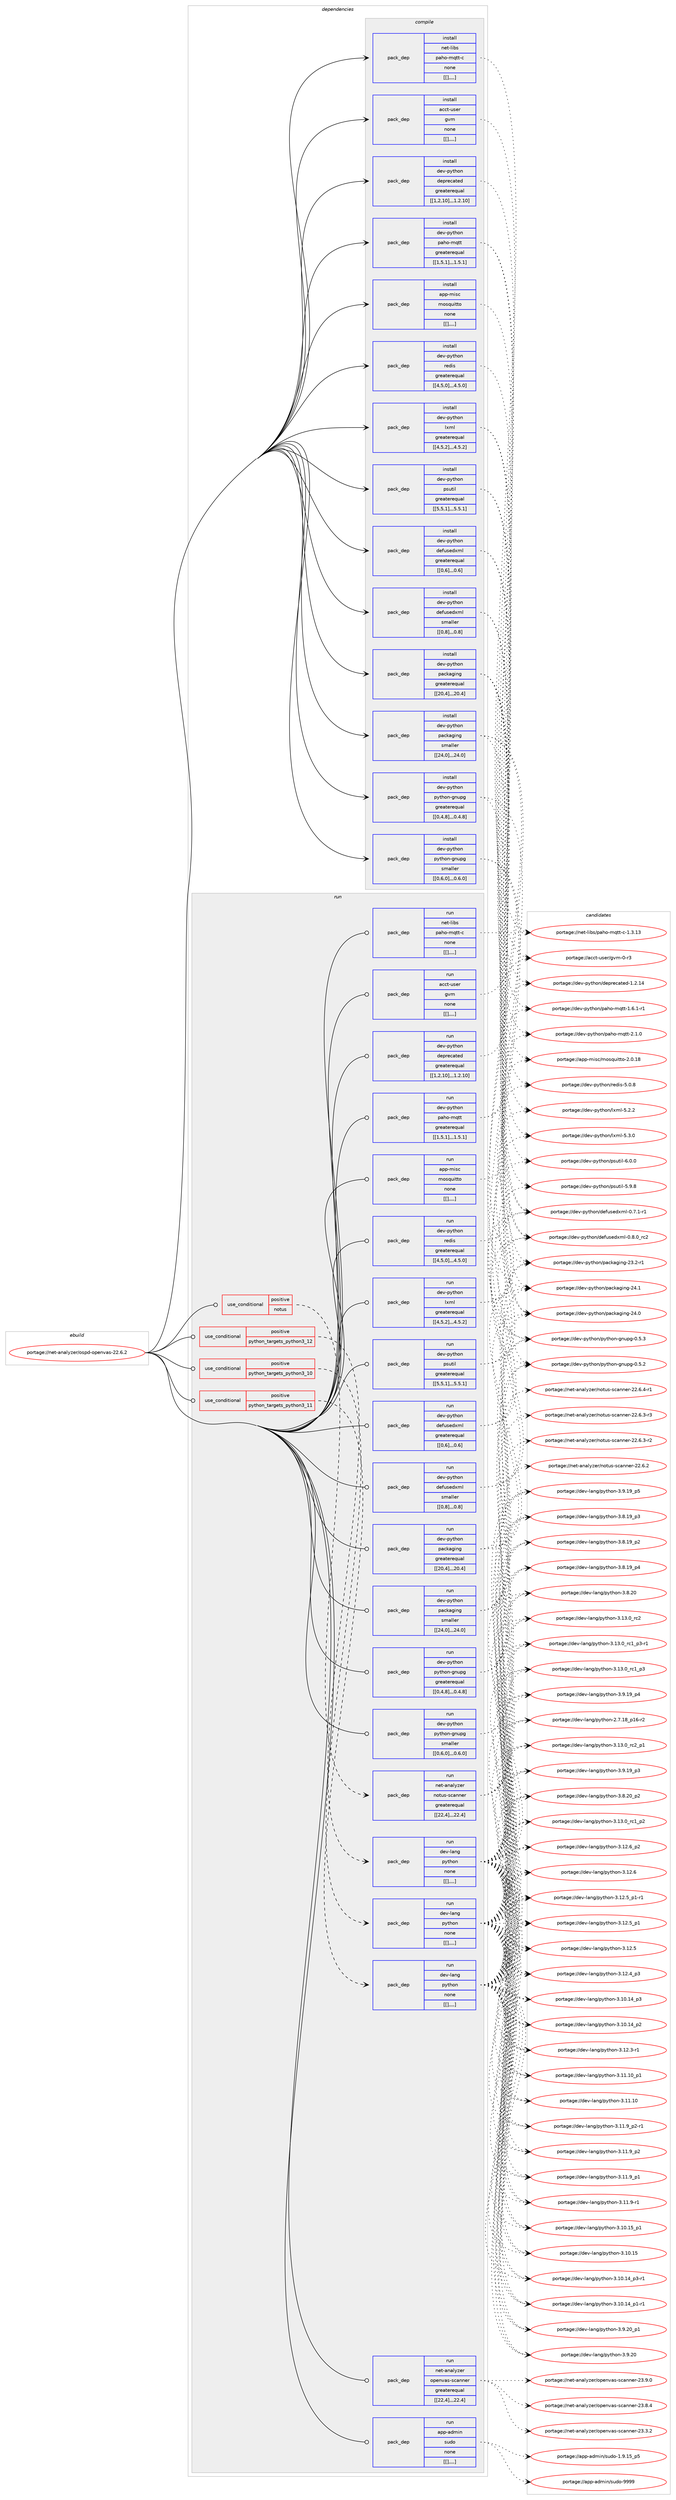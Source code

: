 digraph prolog {

# *************
# Graph options
# *************

newrank=true;
concentrate=true;
compound=true;
graph [rankdir=LR,fontname=Helvetica,fontsize=10,ranksep=1.5];#, ranksep=2.5, nodesep=0.2];
edge  [arrowhead=vee];
node  [fontname=Helvetica,fontsize=10];

# **********
# The ebuild
# **********

subgraph cluster_leftcol {
color=gray;
label=<<i>ebuild</i>>;
id [label="portage://net-analyzer/ospd-openvas-22.6.2", color=red, width=4, href="../net-analyzer/ospd-openvas-22.6.2.svg"];
}

# ****************
# The dependencies
# ****************

subgraph cluster_midcol {
color=gray;
label=<<i>dependencies</i>>;
subgraph cluster_compile {
fillcolor="#eeeeee";
style=filled;
label=<<i>compile</i>>;
subgraph pack257982 {
dependency352851 [label=<<TABLE BORDER="0" CELLBORDER="1" CELLSPACING="0" CELLPADDING="4" WIDTH="220"><TR><TD ROWSPAN="6" CELLPADDING="30">pack_dep</TD></TR><TR><TD WIDTH="110">install</TD></TR><TR><TD>acct-user</TD></TR><TR><TD>gvm</TD></TR><TR><TD>none</TD></TR><TR><TD>[[],,,,]</TD></TR></TABLE>>, shape=none, color=blue];
}
id:e -> dependency352851:w [weight=20,style="solid",arrowhead="vee"];
subgraph pack257983 {
dependency352852 [label=<<TABLE BORDER="0" CELLBORDER="1" CELLSPACING="0" CELLPADDING="4" WIDTH="220"><TR><TD ROWSPAN="6" CELLPADDING="30">pack_dep</TD></TR><TR><TD WIDTH="110">install</TD></TR><TR><TD>app-misc</TD></TR><TR><TD>mosquitto</TD></TR><TR><TD>none</TD></TR><TR><TD>[[],,,,]</TD></TR></TABLE>>, shape=none, color=blue];
}
id:e -> dependency352852:w [weight=20,style="solid",arrowhead="vee"];
subgraph pack257984 {
dependency352853 [label=<<TABLE BORDER="0" CELLBORDER="1" CELLSPACING="0" CELLPADDING="4" WIDTH="220"><TR><TD ROWSPAN="6" CELLPADDING="30">pack_dep</TD></TR><TR><TD WIDTH="110">install</TD></TR><TR><TD>dev-python</TD></TR><TR><TD>defusedxml</TD></TR><TR><TD>greaterequal</TD></TR><TR><TD>[[0,6],,,0.6]</TD></TR></TABLE>>, shape=none, color=blue];
}
id:e -> dependency352853:w [weight=20,style="solid",arrowhead="vee"];
subgraph pack257985 {
dependency352854 [label=<<TABLE BORDER="0" CELLBORDER="1" CELLSPACING="0" CELLPADDING="4" WIDTH="220"><TR><TD ROWSPAN="6" CELLPADDING="30">pack_dep</TD></TR><TR><TD WIDTH="110">install</TD></TR><TR><TD>dev-python</TD></TR><TR><TD>defusedxml</TD></TR><TR><TD>smaller</TD></TR><TR><TD>[[0,8],,,0.8]</TD></TR></TABLE>>, shape=none, color=blue];
}
id:e -> dependency352854:w [weight=20,style="solid",arrowhead="vee"];
subgraph pack257986 {
dependency352855 [label=<<TABLE BORDER="0" CELLBORDER="1" CELLSPACING="0" CELLPADDING="4" WIDTH="220"><TR><TD ROWSPAN="6" CELLPADDING="30">pack_dep</TD></TR><TR><TD WIDTH="110">install</TD></TR><TR><TD>dev-python</TD></TR><TR><TD>deprecated</TD></TR><TR><TD>greaterequal</TD></TR><TR><TD>[[1,2,10],,,1.2.10]</TD></TR></TABLE>>, shape=none, color=blue];
}
id:e -> dependency352855:w [weight=20,style="solid",arrowhead="vee"];
subgraph pack257987 {
dependency352856 [label=<<TABLE BORDER="0" CELLBORDER="1" CELLSPACING="0" CELLPADDING="4" WIDTH="220"><TR><TD ROWSPAN="6" CELLPADDING="30">pack_dep</TD></TR><TR><TD WIDTH="110">install</TD></TR><TR><TD>dev-python</TD></TR><TR><TD>lxml</TD></TR><TR><TD>greaterequal</TD></TR><TR><TD>[[4,5,2],,,4.5.2]</TD></TR></TABLE>>, shape=none, color=blue];
}
id:e -> dependency352856:w [weight=20,style="solid",arrowhead="vee"];
subgraph pack257988 {
dependency352857 [label=<<TABLE BORDER="0" CELLBORDER="1" CELLSPACING="0" CELLPADDING="4" WIDTH="220"><TR><TD ROWSPAN="6" CELLPADDING="30">pack_dep</TD></TR><TR><TD WIDTH="110">install</TD></TR><TR><TD>dev-python</TD></TR><TR><TD>packaging</TD></TR><TR><TD>greaterequal</TD></TR><TR><TD>[[20,4],,,20.4]</TD></TR></TABLE>>, shape=none, color=blue];
}
id:e -> dependency352857:w [weight=20,style="solid",arrowhead="vee"];
subgraph pack257989 {
dependency352858 [label=<<TABLE BORDER="0" CELLBORDER="1" CELLSPACING="0" CELLPADDING="4" WIDTH="220"><TR><TD ROWSPAN="6" CELLPADDING="30">pack_dep</TD></TR><TR><TD WIDTH="110">install</TD></TR><TR><TD>dev-python</TD></TR><TR><TD>packaging</TD></TR><TR><TD>smaller</TD></TR><TR><TD>[[24,0],,,24.0]</TD></TR></TABLE>>, shape=none, color=blue];
}
id:e -> dependency352858:w [weight=20,style="solid",arrowhead="vee"];
subgraph pack257990 {
dependency352859 [label=<<TABLE BORDER="0" CELLBORDER="1" CELLSPACING="0" CELLPADDING="4" WIDTH="220"><TR><TD ROWSPAN="6" CELLPADDING="30">pack_dep</TD></TR><TR><TD WIDTH="110">install</TD></TR><TR><TD>dev-python</TD></TR><TR><TD>paho-mqtt</TD></TR><TR><TD>greaterequal</TD></TR><TR><TD>[[1,5,1],,,1.5.1]</TD></TR></TABLE>>, shape=none, color=blue];
}
id:e -> dependency352859:w [weight=20,style="solid",arrowhead="vee"];
subgraph pack257991 {
dependency352860 [label=<<TABLE BORDER="0" CELLBORDER="1" CELLSPACING="0" CELLPADDING="4" WIDTH="220"><TR><TD ROWSPAN="6" CELLPADDING="30">pack_dep</TD></TR><TR><TD WIDTH="110">install</TD></TR><TR><TD>dev-python</TD></TR><TR><TD>psutil</TD></TR><TR><TD>greaterequal</TD></TR><TR><TD>[[5,5,1],,,5.5.1]</TD></TR></TABLE>>, shape=none, color=blue];
}
id:e -> dependency352860:w [weight=20,style="solid",arrowhead="vee"];
subgraph pack257992 {
dependency352861 [label=<<TABLE BORDER="0" CELLBORDER="1" CELLSPACING="0" CELLPADDING="4" WIDTH="220"><TR><TD ROWSPAN="6" CELLPADDING="30">pack_dep</TD></TR><TR><TD WIDTH="110">install</TD></TR><TR><TD>dev-python</TD></TR><TR><TD>python-gnupg</TD></TR><TR><TD>greaterequal</TD></TR><TR><TD>[[0,4,8],,,0.4.8]</TD></TR></TABLE>>, shape=none, color=blue];
}
id:e -> dependency352861:w [weight=20,style="solid",arrowhead="vee"];
subgraph pack257993 {
dependency352862 [label=<<TABLE BORDER="0" CELLBORDER="1" CELLSPACING="0" CELLPADDING="4" WIDTH="220"><TR><TD ROWSPAN="6" CELLPADDING="30">pack_dep</TD></TR><TR><TD WIDTH="110">install</TD></TR><TR><TD>dev-python</TD></TR><TR><TD>python-gnupg</TD></TR><TR><TD>smaller</TD></TR><TR><TD>[[0,6,0],,,0.6.0]</TD></TR></TABLE>>, shape=none, color=blue];
}
id:e -> dependency352862:w [weight=20,style="solid",arrowhead="vee"];
subgraph pack257994 {
dependency352863 [label=<<TABLE BORDER="0" CELLBORDER="1" CELLSPACING="0" CELLPADDING="4" WIDTH="220"><TR><TD ROWSPAN="6" CELLPADDING="30">pack_dep</TD></TR><TR><TD WIDTH="110">install</TD></TR><TR><TD>dev-python</TD></TR><TR><TD>redis</TD></TR><TR><TD>greaterequal</TD></TR><TR><TD>[[4,5,0],,,4.5.0]</TD></TR></TABLE>>, shape=none, color=blue];
}
id:e -> dependency352863:w [weight=20,style="solid",arrowhead="vee"];
subgraph pack257995 {
dependency352864 [label=<<TABLE BORDER="0" CELLBORDER="1" CELLSPACING="0" CELLPADDING="4" WIDTH="220"><TR><TD ROWSPAN="6" CELLPADDING="30">pack_dep</TD></TR><TR><TD WIDTH="110">install</TD></TR><TR><TD>net-libs</TD></TR><TR><TD>paho-mqtt-c</TD></TR><TR><TD>none</TD></TR><TR><TD>[[],,,,]</TD></TR></TABLE>>, shape=none, color=blue];
}
id:e -> dependency352864:w [weight=20,style="solid",arrowhead="vee"];
}
subgraph cluster_compileandrun {
fillcolor="#eeeeee";
style=filled;
label=<<i>compile and run</i>>;
}
subgraph cluster_run {
fillcolor="#eeeeee";
style=filled;
label=<<i>run</i>>;
subgraph cond92242 {
dependency352865 [label=<<TABLE BORDER="0" CELLBORDER="1" CELLSPACING="0" CELLPADDING="4"><TR><TD ROWSPAN="3" CELLPADDING="10">use_conditional</TD></TR><TR><TD>positive</TD></TR><TR><TD>notus</TD></TR></TABLE>>, shape=none, color=red];
subgraph pack257996 {
dependency352866 [label=<<TABLE BORDER="0" CELLBORDER="1" CELLSPACING="0" CELLPADDING="4" WIDTH="220"><TR><TD ROWSPAN="6" CELLPADDING="30">pack_dep</TD></TR><TR><TD WIDTH="110">run</TD></TR><TR><TD>net-analyzer</TD></TR><TR><TD>notus-scanner</TD></TR><TR><TD>greaterequal</TD></TR><TR><TD>[[22,4],,,22.4]</TD></TR></TABLE>>, shape=none, color=blue];
}
dependency352865:e -> dependency352866:w [weight=20,style="dashed",arrowhead="vee"];
}
id:e -> dependency352865:w [weight=20,style="solid",arrowhead="odot"];
subgraph cond92243 {
dependency352867 [label=<<TABLE BORDER="0" CELLBORDER="1" CELLSPACING="0" CELLPADDING="4"><TR><TD ROWSPAN="3" CELLPADDING="10">use_conditional</TD></TR><TR><TD>positive</TD></TR><TR><TD>python_targets_python3_10</TD></TR></TABLE>>, shape=none, color=red];
subgraph pack257997 {
dependency352868 [label=<<TABLE BORDER="0" CELLBORDER="1" CELLSPACING="0" CELLPADDING="4" WIDTH="220"><TR><TD ROWSPAN="6" CELLPADDING="30">pack_dep</TD></TR><TR><TD WIDTH="110">run</TD></TR><TR><TD>dev-lang</TD></TR><TR><TD>python</TD></TR><TR><TD>none</TD></TR><TR><TD>[[],,,,]</TD></TR></TABLE>>, shape=none, color=blue];
}
dependency352867:e -> dependency352868:w [weight=20,style="dashed",arrowhead="vee"];
}
id:e -> dependency352867:w [weight=20,style="solid",arrowhead="odot"];
subgraph cond92244 {
dependency352869 [label=<<TABLE BORDER="0" CELLBORDER="1" CELLSPACING="0" CELLPADDING="4"><TR><TD ROWSPAN="3" CELLPADDING="10">use_conditional</TD></TR><TR><TD>positive</TD></TR><TR><TD>python_targets_python3_11</TD></TR></TABLE>>, shape=none, color=red];
subgraph pack257998 {
dependency352870 [label=<<TABLE BORDER="0" CELLBORDER="1" CELLSPACING="0" CELLPADDING="4" WIDTH="220"><TR><TD ROWSPAN="6" CELLPADDING="30">pack_dep</TD></TR><TR><TD WIDTH="110">run</TD></TR><TR><TD>dev-lang</TD></TR><TR><TD>python</TD></TR><TR><TD>none</TD></TR><TR><TD>[[],,,,]</TD></TR></TABLE>>, shape=none, color=blue];
}
dependency352869:e -> dependency352870:w [weight=20,style="dashed",arrowhead="vee"];
}
id:e -> dependency352869:w [weight=20,style="solid",arrowhead="odot"];
subgraph cond92245 {
dependency352871 [label=<<TABLE BORDER="0" CELLBORDER="1" CELLSPACING="0" CELLPADDING="4"><TR><TD ROWSPAN="3" CELLPADDING="10">use_conditional</TD></TR><TR><TD>positive</TD></TR><TR><TD>python_targets_python3_12</TD></TR></TABLE>>, shape=none, color=red];
subgraph pack257999 {
dependency352872 [label=<<TABLE BORDER="0" CELLBORDER="1" CELLSPACING="0" CELLPADDING="4" WIDTH="220"><TR><TD ROWSPAN="6" CELLPADDING="30">pack_dep</TD></TR><TR><TD WIDTH="110">run</TD></TR><TR><TD>dev-lang</TD></TR><TR><TD>python</TD></TR><TR><TD>none</TD></TR><TR><TD>[[],,,,]</TD></TR></TABLE>>, shape=none, color=blue];
}
dependency352871:e -> dependency352872:w [weight=20,style="dashed",arrowhead="vee"];
}
id:e -> dependency352871:w [weight=20,style="solid",arrowhead="odot"];
subgraph pack258000 {
dependency352873 [label=<<TABLE BORDER="0" CELLBORDER="1" CELLSPACING="0" CELLPADDING="4" WIDTH="220"><TR><TD ROWSPAN="6" CELLPADDING="30">pack_dep</TD></TR><TR><TD WIDTH="110">run</TD></TR><TR><TD>acct-user</TD></TR><TR><TD>gvm</TD></TR><TR><TD>none</TD></TR><TR><TD>[[],,,,]</TD></TR></TABLE>>, shape=none, color=blue];
}
id:e -> dependency352873:w [weight=20,style="solid",arrowhead="odot"];
subgraph pack258001 {
dependency352874 [label=<<TABLE BORDER="0" CELLBORDER="1" CELLSPACING="0" CELLPADDING="4" WIDTH="220"><TR><TD ROWSPAN="6" CELLPADDING="30">pack_dep</TD></TR><TR><TD WIDTH="110">run</TD></TR><TR><TD>app-admin</TD></TR><TR><TD>sudo</TD></TR><TR><TD>none</TD></TR><TR><TD>[[],,,,]</TD></TR></TABLE>>, shape=none, color=blue];
}
id:e -> dependency352874:w [weight=20,style="solid",arrowhead="odot"];
subgraph pack258002 {
dependency352875 [label=<<TABLE BORDER="0" CELLBORDER="1" CELLSPACING="0" CELLPADDING="4" WIDTH="220"><TR><TD ROWSPAN="6" CELLPADDING="30">pack_dep</TD></TR><TR><TD WIDTH="110">run</TD></TR><TR><TD>app-misc</TD></TR><TR><TD>mosquitto</TD></TR><TR><TD>none</TD></TR><TR><TD>[[],,,,]</TD></TR></TABLE>>, shape=none, color=blue];
}
id:e -> dependency352875:w [weight=20,style="solid",arrowhead="odot"];
subgraph pack258003 {
dependency352876 [label=<<TABLE BORDER="0" CELLBORDER="1" CELLSPACING="0" CELLPADDING="4" WIDTH="220"><TR><TD ROWSPAN="6" CELLPADDING="30">pack_dep</TD></TR><TR><TD WIDTH="110">run</TD></TR><TR><TD>dev-python</TD></TR><TR><TD>defusedxml</TD></TR><TR><TD>greaterequal</TD></TR><TR><TD>[[0,6],,,0.6]</TD></TR></TABLE>>, shape=none, color=blue];
}
id:e -> dependency352876:w [weight=20,style="solid",arrowhead="odot"];
subgraph pack258004 {
dependency352877 [label=<<TABLE BORDER="0" CELLBORDER="1" CELLSPACING="0" CELLPADDING="4" WIDTH="220"><TR><TD ROWSPAN="6" CELLPADDING="30">pack_dep</TD></TR><TR><TD WIDTH="110">run</TD></TR><TR><TD>dev-python</TD></TR><TR><TD>defusedxml</TD></TR><TR><TD>smaller</TD></TR><TR><TD>[[0,8],,,0.8]</TD></TR></TABLE>>, shape=none, color=blue];
}
id:e -> dependency352877:w [weight=20,style="solid",arrowhead="odot"];
subgraph pack258005 {
dependency352878 [label=<<TABLE BORDER="0" CELLBORDER="1" CELLSPACING="0" CELLPADDING="4" WIDTH="220"><TR><TD ROWSPAN="6" CELLPADDING="30">pack_dep</TD></TR><TR><TD WIDTH="110">run</TD></TR><TR><TD>dev-python</TD></TR><TR><TD>deprecated</TD></TR><TR><TD>greaterequal</TD></TR><TR><TD>[[1,2,10],,,1.2.10]</TD></TR></TABLE>>, shape=none, color=blue];
}
id:e -> dependency352878:w [weight=20,style="solid",arrowhead="odot"];
subgraph pack258006 {
dependency352879 [label=<<TABLE BORDER="0" CELLBORDER="1" CELLSPACING="0" CELLPADDING="4" WIDTH="220"><TR><TD ROWSPAN="6" CELLPADDING="30">pack_dep</TD></TR><TR><TD WIDTH="110">run</TD></TR><TR><TD>dev-python</TD></TR><TR><TD>lxml</TD></TR><TR><TD>greaterequal</TD></TR><TR><TD>[[4,5,2],,,4.5.2]</TD></TR></TABLE>>, shape=none, color=blue];
}
id:e -> dependency352879:w [weight=20,style="solid",arrowhead="odot"];
subgraph pack258007 {
dependency352880 [label=<<TABLE BORDER="0" CELLBORDER="1" CELLSPACING="0" CELLPADDING="4" WIDTH="220"><TR><TD ROWSPAN="6" CELLPADDING="30">pack_dep</TD></TR><TR><TD WIDTH="110">run</TD></TR><TR><TD>dev-python</TD></TR><TR><TD>packaging</TD></TR><TR><TD>greaterequal</TD></TR><TR><TD>[[20,4],,,20.4]</TD></TR></TABLE>>, shape=none, color=blue];
}
id:e -> dependency352880:w [weight=20,style="solid",arrowhead="odot"];
subgraph pack258008 {
dependency352881 [label=<<TABLE BORDER="0" CELLBORDER="1" CELLSPACING="0" CELLPADDING="4" WIDTH="220"><TR><TD ROWSPAN="6" CELLPADDING="30">pack_dep</TD></TR><TR><TD WIDTH="110">run</TD></TR><TR><TD>dev-python</TD></TR><TR><TD>packaging</TD></TR><TR><TD>smaller</TD></TR><TR><TD>[[24,0],,,24.0]</TD></TR></TABLE>>, shape=none, color=blue];
}
id:e -> dependency352881:w [weight=20,style="solid",arrowhead="odot"];
subgraph pack258009 {
dependency352882 [label=<<TABLE BORDER="0" CELLBORDER="1" CELLSPACING="0" CELLPADDING="4" WIDTH="220"><TR><TD ROWSPAN="6" CELLPADDING="30">pack_dep</TD></TR><TR><TD WIDTH="110">run</TD></TR><TR><TD>dev-python</TD></TR><TR><TD>paho-mqtt</TD></TR><TR><TD>greaterequal</TD></TR><TR><TD>[[1,5,1],,,1.5.1]</TD></TR></TABLE>>, shape=none, color=blue];
}
id:e -> dependency352882:w [weight=20,style="solid",arrowhead="odot"];
subgraph pack258010 {
dependency352883 [label=<<TABLE BORDER="0" CELLBORDER="1" CELLSPACING="0" CELLPADDING="4" WIDTH="220"><TR><TD ROWSPAN="6" CELLPADDING="30">pack_dep</TD></TR><TR><TD WIDTH="110">run</TD></TR><TR><TD>dev-python</TD></TR><TR><TD>psutil</TD></TR><TR><TD>greaterequal</TD></TR><TR><TD>[[5,5,1],,,5.5.1]</TD></TR></TABLE>>, shape=none, color=blue];
}
id:e -> dependency352883:w [weight=20,style="solid",arrowhead="odot"];
subgraph pack258011 {
dependency352884 [label=<<TABLE BORDER="0" CELLBORDER="1" CELLSPACING="0" CELLPADDING="4" WIDTH="220"><TR><TD ROWSPAN="6" CELLPADDING="30">pack_dep</TD></TR><TR><TD WIDTH="110">run</TD></TR><TR><TD>dev-python</TD></TR><TR><TD>python-gnupg</TD></TR><TR><TD>greaterequal</TD></TR><TR><TD>[[0,4,8],,,0.4.8]</TD></TR></TABLE>>, shape=none, color=blue];
}
id:e -> dependency352884:w [weight=20,style="solid",arrowhead="odot"];
subgraph pack258012 {
dependency352885 [label=<<TABLE BORDER="0" CELLBORDER="1" CELLSPACING="0" CELLPADDING="4" WIDTH="220"><TR><TD ROWSPAN="6" CELLPADDING="30">pack_dep</TD></TR><TR><TD WIDTH="110">run</TD></TR><TR><TD>dev-python</TD></TR><TR><TD>python-gnupg</TD></TR><TR><TD>smaller</TD></TR><TR><TD>[[0,6,0],,,0.6.0]</TD></TR></TABLE>>, shape=none, color=blue];
}
id:e -> dependency352885:w [weight=20,style="solid",arrowhead="odot"];
subgraph pack258013 {
dependency352886 [label=<<TABLE BORDER="0" CELLBORDER="1" CELLSPACING="0" CELLPADDING="4" WIDTH="220"><TR><TD ROWSPAN="6" CELLPADDING="30">pack_dep</TD></TR><TR><TD WIDTH="110">run</TD></TR><TR><TD>dev-python</TD></TR><TR><TD>redis</TD></TR><TR><TD>greaterequal</TD></TR><TR><TD>[[4,5,0],,,4.5.0]</TD></TR></TABLE>>, shape=none, color=blue];
}
id:e -> dependency352886:w [weight=20,style="solid",arrowhead="odot"];
subgraph pack258014 {
dependency352887 [label=<<TABLE BORDER="0" CELLBORDER="1" CELLSPACING="0" CELLPADDING="4" WIDTH="220"><TR><TD ROWSPAN="6" CELLPADDING="30">pack_dep</TD></TR><TR><TD WIDTH="110">run</TD></TR><TR><TD>net-analyzer</TD></TR><TR><TD>openvas-scanner</TD></TR><TR><TD>greaterequal</TD></TR><TR><TD>[[22,4],,,22.4]</TD></TR></TABLE>>, shape=none, color=blue];
}
id:e -> dependency352887:w [weight=20,style="solid",arrowhead="odot"];
subgraph pack258015 {
dependency352888 [label=<<TABLE BORDER="0" CELLBORDER="1" CELLSPACING="0" CELLPADDING="4" WIDTH="220"><TR><TD ROWSPAN="6" CELLPADDING="30">pack_dep</TD></TR><TR><TD WIDTH="110">run</TD></TR><TR><TD>net-libs</TD></TR><TR><TD>paho-mqtt-c</TD></TR><TR><TD>none</TD></TR><TR><TD>[[],,,,]</TD></TR></TABLE>>, shape=none, color=blue];
}
id:e -> dependency352888:w [weight=20,style="solid",arrowhead="odot"];
}
}

# **************
# The candidates
# **************

subgraph cluster_choices {
rank=same;
color=gray;
label=<<i>candidates</i>>;

subgraph choice257982 {
color=black;
nodesep=1;
choice979999116451171151011144710311810945484511451 [label="portage://acct-user/gvm-0-r3", color=red, width=4,href="../acct-user/gvm-0-r3.svg"];
dependency352851:e -> choice979999116451171151011144710311810945484511451:w [style=dotted,weight="100"];
}
subgraph choice257983 {
color=black;
nodesep=1;
choice9711211245109105115994710911111511311710511611611145504648464956 [label="portage://app-misc/mosquitto-2.0.18", color=red, width=4,href="../app-misc/mosquitto-2.0.18.svg"];
dependency352852:e -> choice9711211245109105115994710911111511311710511611611145504648464956:w [style=dotted,weight="100"];
}
subgraph choice257984 {
color=black;
nodesep=1;
choice1001011184511212111610411111047100101102117115101100120109108454846564648951149950 [label="portage://dev-python/defusedxml-0.8.0_rc2", color=red, width=4,href="../dev-python/defusedxml-0.8.0_rc2.svg"];
choice10010111845112121116104111110471001011021171151011001201091084548465546494511449 [label="portage://dev-python/defusedxml-0.7.1-r1", color=red, width=4,href="../dev-python/defusedxml-0.7.1-r1.svg"];
dependency352853:e -> choice1001011184511212111610411111047100101102117115101100120109108454846564648951149950:w [style=dotted,weight="100"];
dependency352853:e -> choice10010111845112121116104111110471001011021171151011001201091084548465546494511449:w [style=dotted,weight="100"];
}
subgraph choice257985 {
color=black;
nodesep=1;
choice1001011184511212111610411111047100101102117115101100120109108454846564648951149950 [label="portage://dev-python/defusedxml-0.8.0_rc2", color=red, width=4,href="../dev-python/defusedxml-0.8.0_rc2.svg"];
choice10010111845112121116104111110471001011021171151011001201091084548465546494511449 [label="portage://dev-python/defusedxml-0.7.1-r1", color=red, width=4,href="../dev-python/defusedxml-0.7.1-r1.svg"];
dependency352854:e -> choice1001011184511212111610411111047100101102117115101100120109108454846564648951149950:w [style=dotted,weight="100"];
dependency352854:e -> choice10010111845112121116104111110471001011021171151011001201091084548465546494511449:w [style=dotted,weight="100"];
}
subgraph choice257986 {
color=black;
nodesep=1;
choice1001011184511212111610411111047100101112114101999711610110045494650464952 [label="portage://dev-python/deprecated-1.2.14", color=red, width=4,href="../dev-python/deprecated-1.2.14.svg"];
dependency352855:e -> choice1001011184511212111610411111047100101112114101999711610110045494650464952:w [style=dotted,weight="100"];
}
subgraph choice257987 {
color=black;
nodesep=1;
choice1001011184511212111610411111047108120109108455346514648 [label="portage://dev-python/lxml-5.3.0", color=red, width=4,href="../dev-python/lxml-5.3.0.svg"];
choice1001011184511212111610411111047108120109108455346504650 [label="portage://dev-python/lxml-5.2.2", color=red, width=4,href="../dev-python/lxml-5.2.2.svg"];
dependency352856:e -> choice1001011184511212111610411111047108120109108455346514648:w [style=dotted,weight="100"];
dependency352856:e -> choice1001011184511212111610411111047108120109108455346504650:w [style=dotted,weight="100"];
}
subgraph choice257988 {
color=black;
nodesep=1;
choice10010111845112121116104111110471129799107971031051101034550524649 [label="portage://dev-python/packaging-24.1", color=red, width=4,href="../dev-python/packaging-24.1.svg"];
choice10010111845112121116104111110471129799107971031051101034550524648 [label="portage://dev-python/packaging-24.0", color=red, width=4,href="../dev-python/packaging-24.0.svg"];
choice100101118451121211161041111104711297991079710310511010345505146504511449 [label="portage://dev-python/packaging-23.2-r1", color=red, width=4,href="../dev-python/packaging-23.2-r1.svg"];
dependency352857:e -> choice10010111845112121116104111110471129799107971031051101034550524649:w [style=dotted,weight="100"];
dependency352857:e -> choice10010111845112121116104111110471129799107971031051101034550524648:w [style=dotted,weight="100"];
dependency352857:e -> choice100101118451121211161041111104711297991079710310511010345505146504511449:w [style=dotted,weight="100"];
}
subgraph choice257989 {
color=black;
nodesep=1;
choice10010111845112121116104111110471129799107971031051101034550524649 [label="portage://dev-python/packaging-24.1", color=red, width=4,href="../dev-python/packaging-24.1.svg"];
choice10010111845112121116104111110471129799107971031051101034550524648 [label="portage://dev-python/packaging-24.0", color=red, width=4,href="../dev-python/packaging-24.0.svg"];
choice100101118451121211161041111104711297991079710310511010345505146504511449 [label="portage://dev-python/packaging-23.2-r1", color=red, width=4,href="../dev-python/packaging-23.2-r1.svg"];
dependency352858:e -> choice10010111845112121116104111110471129799107971031051101034550524649:w [style=dotted,weight="100"];
dependency352858:e -> choice10010111845112121116104111110471129799107971031051101034550524648:w [style=dotted,weight="100"];
dependency352858:e -> choice100101118451121211161041111104711297991079710310511010345505146504511449:w [style=dotted,weight="100"];
}
subgraph choice257990 {
color=black;
nodesep=1;
choice10010111845112121116104111110471129710411145109113116116455046494648 [label="portage://dev-python/paho-mqtt-2.1.0", color=red, width=4,href="../dev-python/paho-mqtt-2.1.0.svg"];
choice100101118451121211161041111104711297104111451091131161164549465446494511449 [label="portage://dev-python/paho-mqtt-1.6.1-r1", color=red, width=4,href="../dev-python/paho-mqtt-1.6.1-r1.svg"];
dependency352859:e -> choice10010111845112121116104111110471129710411145109113116116455046494648:w [style=dotted,weight="100"];
dependency352859:e -> choice100101118451121211161041111104711297104111451091131161164549465446494511449:w [style=dotted,weight="100"];
}
subgraph choice257991 {
color=black;
nodesep=1;
choice1001011184511212111610411111047112115117116105108455446484648 [label="portage://dev-python/psutil-6.0.0", color=red, width=4,href="../dev-python/psutil-6.0.0.svg"];
choice1001011184511212111610411111047112115117116105108455346574656 [label="portage://dev-python/psutil-5.9.8", color=red, width=4,href="../dev-python/psutil-5.9.8.svg"];
dependency352860:e -> choice1001011184511212111610411111047112115117116105108455446484648:w [style=dotted,weight="100"];
dependency352860:e -> choice1001011184511212111610411111047112115117116105108455346574656:w [style=dotted,weight="100"];
}
subgraph choice257992 {
color=black;
nodesep=1;
choice100101118451121211161041111104711212111610411111045103110117112103454846534651 [label="portage://dev-python/python-gnupg-0.5.3", color=red, width=4,href="../dev-python/python-gnupg-0.5.3.svg"];
choice100101118451121211161041111104711212111610411111045103110117112103454846534650 [label="portage://dev-python/python-gnupg-0.5.2", color=red, width=4,href="../dev-python/python-gnupg-0.5.2.svg"];
dependency352861:e -> choice100101118451121211161041111104711212111610411111045103110117112103454846534651:w [style=dotted,weight="100"];
dependency352861:e -> choice100101118451121211161041111104711212111610411111045103110117112103454846534650:w [style=dotted,weight="100"];
}
subgraph choice257993 {
color=black;
nodesep=1;
choice100101118451121211161041111104711212111610411111045103110117112103454846534651 [label="portage://dev-python/python-gnupg-0.5.3", color=red, width=4,href="../dev-python/python-gnupg-0.5.3.svg"];
choice100101118451121211161041111104711212111610411111045103110117112103454846534650 [label="portage://dev-python/python-gnupg-0.5.2", color=red, width=4,href="../dev-python/python-gnupg-0.5.2.svg"];
dependency352862:e -> choice100101118451121211161041111104711212111610411111045103110117112103454846534651:w [style=dotted,weight="100"];
dependency352862:e -> choice100101118451121211161041111104711212111610411111045103110117112103454846534650:w [style=dotted,weight="100"];
}
subgraph choice257994 {
color=black;
nodesep=1;
choice1001011184511212111610411111047114101100105115455346484656 [label="portage://dev-python/redis-5.0.8", color=red, width=4,href="../dev-python/redis-5.0.8.svg"];
dependency352863:e -> choice1001011184511212111610411111047114101100105115455346484656:w [style=dotted,weight="100"];
}
subgraph choice257995 {
color=black;
nodesep=1;
choice1101011164510810598115471129710411145109113116116459945494651464951 [label="portage://net-libs/paho-mqtt-c-1.3.13", color=red, width=4,href="../net-libs/paho-mqtt-c-1.3.13.svg"];
dependency352864:e -> choice1101011164510810598115471129710411145109113116116459945494651464951:w [style=dotted,weight="100"];
}
subgraph choice257996 {
color=black;
nodesep=1;
choice11010111645971109710812112210111447110111116117115451159997110110101114455050465446524511449 [label="portage://net-analyzer/notus-scanner-22.6.4-r1", color=red, width=4,href="../net-analyzer/notus-scanner-22.6.4-r1.svg"];
choice11010111645971109710812112210111447110111116117115451159997110110101114455050465446514511451 [label="portage://net-analyzer/notus-scanner-22.6.3-r3", color=red, width=4,href="../net-analyzer/notus-scanner-22.6.3-r3.svg"];
choice11010111645971109710812112210111447110111116117115451159997110110101114455050465446514511450 [label="portage://net-analyzer/notus-scanner-22.6.3-r2", color=red, width=4,href="../net-analyzer/notus-scanner-22.6.3-r2.svg"];
choice1101011164597110971081211221011144711011111611711545115999711011010111445505046544650 [label="portage://net-analyzer/notus-scanner-22.6.2", color=red, width=4,href="../net-analyzer/notus-scanner-22.6.2.svg"];
dependency352866:e -> choice11010111645971109710812112210111447110111116117115451159997110110101114455050465446524511449:w [style=dotted,weight="100"];
dependency352866:e -> choice11010111645971109710812112210111447110111116117115451159997110110101114455050465446514511451:w [style=dotted,weight="100"];
dependency352866:e -> choice11010111645971109710812112210111447110111116117115451159997110110101114455050465446514511450:w [style=dotted,weight="100"];
dependency352866:e -> choice1101011164597110971081211221011144711011111611711545115999711011010111445505046544650:w [style=dotted,weight="100"];
}
subgraph choice257997 {
color=black;
nodesep=1;
choice100101118451089711010347112121116104111110455146495146489511499509511249 [label="portage://dev-lang/python-3.13.0_rc2_p1", color=red, width=4,href="../dev-lang/python-3.13.0_rc2_p1.svg"];
choice10010111845108971101034711212111610411111045514649514648951149950 [label="portage://dev-lang/python-3.13.0_rc2", color=red, width=4,href="../dev-lang/python-3.13.0_rc2.svg"];
choice1001011184510897110103471121211161041111104551464951464895114994995112514511449 [label="portage://dev-lang/python-3.13.0_rc1_p3-r1", color=red, width=4,href="../dev-lang/python-3.13.0_rc1_p3-r1.svg"];
choice100101118451089711010347112121116104111110455146495146489511499499511251 [label="portage://dev-lang/python-3.13.0_rc1_p3", color=red, width=4,href="../dev-lang/python-3.13.0_rc1_p3.svg"];
choice100101118451089711010347112121116104111110455146495146489511499499511250 [label="portage://dev-lang/python-3.13.0_rc1_p2", color=red, width=4,href="../dev-lang/python-3.13.0_rc1_p2.svg"];
choice100101118451089711010347112121116104111110455146495046549511250 [label="portage://dev-lang/python-3.12.6_p2", color=red, width=4,href="../dev-lang/python-3.12.6_p2.svg"];
choice10010111845108971101034711212111610411111045514649504654 [label="portage://dev-lang/python-3.12.6", color=red, width=4,href="../dev-lang/python-3.12.6.svg"];
choice1001011184510897110103471121211161041111104551464950465395112494511449 [label="portage://dev-lang/python-3.12.5_p1-r1", color=red, width=4,href="../dev-lang/python-3.12.5_p1-r1.svg"];
choice100101118451089711010347112121116104111110455146495046539511249 [label="portage://dev-lang/python-3.12.5_p1", color=red, width=4,href="../dev-lang/python-3.12.5_p1.svg"];
choice10010111845108971101034711212111610411111045514649504653 [label="portage://dev-lang/python-3.12.5", color=red, width=4,href="../dev-lang/python-3.12.5.svg"];
choice100101118451089711010347112121116104111110455146495046529511251 [label="portage://dev-lang/python-3.12.4_p3", color=red, width=4,href="../dev-lang/python-3.12.4_p3.svg"];
choice100101118451089711010347112121116104111110455146495046514511449 [label="portage://dev-lang/python-3.12.3-r1", color=red, width=4,href="../dev-lang/python-3.12.3-r1.svg"];
choice10010111845108971101034711212111610411111045514649494649489511249 [label="portage://dev-lang/python-3.11.10_p1", color=red, width=4,href="../dev-lang/python-3.11.10_p1.svg"];
choice1001011184510897110103471121211161041111104551464949464948 [label="portage://dev-lang/python-3.11.10", color=red, width=4,href="../dev-lang/python-3.11.10.svg"];
choice1001011184510897110103471121211161041111104551464949465795112504511449 [label="portage://dev-lang/python-3.11.9_p2-r1", color=red, width=4,href="../dev-lang/python-3.11.9_p2-r1.svg"];
choice100101118451089711010347112121116104111110455146494946579511250 [label="portage://dev-lang/python-3.11.9_p2", color=red, width=4,href="../dev-lang/python-3.11.9_p2.svg"];
choice100101118451089711010347112121116104111110455146494946579511249 [label="portage://dev-lang/python-3.11.9_p1", color=red, width=4,href="../dev-lang/python-3.11.9_p1.svg"];
choice100101118451089711010347112121116104111110455146494946574511449 [label="portage://dev-lang/python-3.11.9-r1", color=red, width=4,href="../dev-lang/python-3.11.9-r1.svg"];
choice10010111845108971101034711212111610411111045514649484649539511249 [label="portage://dev-lang/python-3.10.15_p1", color=red, width=4,href="../dev-lang/python-3.10.15_p1.svg"];
choice1001011184510897110103471121211161041111104551464948464953 [label="portage://dev-lang/python-3.10.15", color=red, width=4,href="../dev-lang/python-3.10.15.svg"];
choice100101118451089711010347112121116104111110455146494846495295112514511449 [label="portage://dev-lang/python-3.10.14_p3-r1", color=red, width=4,href="../dev-lang/python-3.10.14_p3-r1.svg"];
choice10010111845108971101034711212111610411111045514649484649529511251 [label="portage://dev-lang/python-3.10.14_p3", color=red, width=4,href="../dev-lang/python-3.10.14_p3.svg"];
choice10010111845108971101034711212111610411111045514649484649529511250 [label="portage://dev-lang/python-3.10.14_p2", color=red, width=4,href="../dev-lang/python-3.10.14_p2.svg"];
choice100101118451089711010347112121116104111110455146494846495295112494511449 [label="portage://dev-lang/python-3.10.14_p1-r1", color=red, width=4,href="../dev-lang/python-3.10.14_p1-r1.svg"];
choice100101118451089711010347112121116104111110455146574650489511249 [label="portage://dev-lang/python-3.9.20_p1", color=red, width=4,href="../dev-lang/python-3.9.20_p1.svg"];
choice10010111845108971101034711212111610411111045514657465048 [label="portage://dev-lang/python-3.9.20", color=red, width=4,href="../dev-lang/python-3.9.20.svg"];
choice100101118451089711010347112121116104111110455146574649579511253 [label="portage://dev-lang/python-3.9.19_p5", color=red, width=4,href="../dev-lang/python-3.9.19_p5.svg"];
choice100101118451089711010347112121116104111110455146574649579511252 [label="portage://dev-lang/python-3.9.19_p4", color=red, width=4,href="../dev-lang/python-3.9.19_p4.svg"];
choice100101118451089711010347112121116104111110455146574649579511251 [label="portage://dev-lang/python-3.9.19_p3", color=red, width=4,href="../dev-lang/python-3.9.19_p3.svg"];
choice100101118451089711010347112121116104111110455146564650489511250 [label="portage://dev-lang/python-3.8.20_p2", color=red, width=4,href="../dev-lang/python-3.8.20_p2.svg"];
choice10010111845108971101034711212111610411111045514656465048 [label="portage://dev-lang/python-3.8.20", color=red, width=4,href="../dev-lang/python-3.8.20.svg"];
choice100101118451089711010347112121116104111110455146564649579511252 [label="portage://dev-lang/python-3.8.19_p4", color=red, width=4,href="../dev-lang/python-3.8.19_p4.svg"];
choice100101118451089711010347112121116104111110455146564649579511251 [label="portage://dev-lang/python-3.8.19_p3", color=red, width=4,href="../dev-lang/python-3.8.19_p3.svg"];
choice100101118451089711010347112121116104111110455146564649579511250 [label="portage://dev-lang/python-3.8.19_p2", color=red, width=4,href="../dev-lang/python-3.8.19_p2.svg"];
choice100101118451089711010347112121116104111110455046554649569511249544511450 [label="portage://dev-lang/python-2.7.18_p16-r2", color=red, width=4,href="../dev-lang/python-2.7.18_p16-r2.svg"];
dependency352868:e -> choice100101118451089711010347112121116104111110455146495146489511499509511249:w [style=dotted,weight="100"];
dependency352868:e -> choice10010111845108971101034711212111610411111045514649514648951149950:w [style=dotted,weight="100"];
dependency352868:e -> choice1001011184510897110103471121211161041111104551464951464895114994995112514511449:w [style=dotted,weight="100"];
dependency352868:e -> choice100101118451089711010347112121116104111110455146495146489511499499511251:w [style=dotted,weight="100"];
dependency352868:e -> choice100101118451089711010347112121116104111110455146495146489511499499511250:w [style=dotted,weight="100"];
dependency352868:e -> choice100101118451089711010347112121116104111110455146495046549511250:w [style=dotted,weight="100"];
dependency352868:e -> choice10010111845108971101034711212111610411111045514649504654:w [style=dotted,weight="100"];
dependency352868:e -> choice1001011184510897110103471121211161041111104551464950465395112494511449:w [style=dotted,weight="100"];
dependency352868:e -> choice100101118451089711010347112121116104111110455146495046539511249:w [style=dotted,weight="100"];
dependency352868:e -> choice10010111845108971101034711212111610411111045514649504653:w [style=dotted,weight="100"];
dependency352868:e -> choice100101118451089711010347112121116104111110455146495046529511251:w [style=dotted,weight="100"];
dependency352868:e -> choice100101118451089711010347112121116104111110455146495046514511449:w [style=dotted,weight="100"];
dependency352868:e -> choice10010111845108971101034711212111610411111045514649494649489511249:w [style=dotted,weight="100"];
dependency352868:e -> choice1001011184510897110103471121211161041111104551464949464948:w [style=dotted,weight="100"];
dependency352868:e -> choice1001011184510897110103471121211161041111104551464949465795112504511449:w [style=dotted,weight="100"];
dependency352868:e -> choice100101118451089711010347112121116104111110455146494946579511250:w [style=dotted,weight="100"];
dependency352868:e -> choice100101118451089711010347112121116104111110455146494946579511249:w [style=dotted,weight="100"];
dependency352868:e -> choice100101118451089711010347112121116104111110455146494946574511449:w [style=dotted,weight="100"];
dependency352868:e -> choice10010111845108971101034711212111610411111045514649484649539511249:w [style=dotted,weight="100"];
dependency352868:e -> choice1001011184510897110103471121211161041111104551464948464953:w [style=dotted,weight="100"];
dependency352868:e -> choice100101118451089711010347112121116104111110455146494846495295112514511449:w [style=dotted,weight="100"];
dependency352868:e -> choice10010111845108971101034711212111610411111045514649484649529511251:w [style=dotted,weight="100"];
dependency352868:e -> choice10010111845108971101034711212111610411111045514649484649529511250:w [style=dotted,weight="100"];
dependency352868:e -> choice100101118451089711010347112121116104111110455146494846495295112494511449:w [style=dotted,weight="100"];
dependency352868:e -> choice100101118451089711010347112121116104111110455146574650489511249:w [style=dotted,weight="100"];
dependency352868:e -> choice10010111845108971101034711212111610411111045514657465048:w [style=dotted,weight="100"];
dependency352868:e -> choice100101118451089711010347112121116104111110455146574649579511253:w [style=dotted,weight="100"];
dependency352868:e -> choice100101118451089711010347112121116104111110455146574649579511252:w [style=dotted,weight="100"];
dependency352868:e -> choice100101118451089711010347112121116104111110455146574649579511251:w [style=dotted,weight="100"];
dependency352868:e -> choice100101118451089711010347112121116104111110455146564650489511250:w [style=dotted,weight="100"];
dependency352868:e -> choice10010111845108971101034711212111610411111045514656465048:w [style=dotted,weight="100"];
dependency352868:e -> choice100101118451089711010347112121116104111110455146564649579511252:w [style=dotted,weight="100"];
dependency352868:e -> choice100101118451089711010347112121116104111110455146564649579511251:w [style=dotted,weight="100"];
dependency352868:e -> choice100101118451089711010347112121116104111110455146564649579511250:w [style=dotted,weight="100"];
dependency352868:e -> choice100101118451089711010347112121116104111110455046554649569511249544511450:w [style=dotted,weight="100"];
}
subgraph choice257998 {
color=black;
nodesep=1;
choice100101118451089711010347112121116104111110455146495146489511499509511249 [label="portage://dev-lang/python-3.13.0_rc2_p1", color=red, width=4,href="../dev-lang/python-3.13.0_rc2_p1.svg"];
choice10010111845108971101034711212111610411111045514649514648951149950 [label="portage://dev-lang/python-3.13.0_rc2", color=red, width=4,href="../dev-lang/python-3.13.0_rc2.svg"];
choice1001011184510897110103471121211161041111104551464951464895114994995112514511449 [label="portage://dev-lang/python-3.13.0_rc1_p3-r1", color=red, width=4,href="../dev-lang/python-3.13.0_rc1_p3-r1.svg"];
choice100101118451089711010347112121116104111110455146495146489511499499511251 [label="portage://dev-lang/python-3.13.0_rc1_p3", color=red, width=4,href="../dev-lang/python-3.13.0_rc1_p3.svg"];
choice100101118451089711010347112121116104111110455146495146489511499499511250 [label="portage://dev-lang/python-3.13.0_rc1_p2", color=red, width=4,href="../dev-lang/python-3.13.0_rc1_p2.svg"];
choice100101118451089711010347112121116104111110455146495046549511250 [label="portage://dev-lang/python-3.12.6_p2", color=red, width=4,href="../dev-lang/python-3.12.6_p2.svg"];
choice10010111845108971101034711212111610411111045514649504654 [label="portage://dev-lang/python-3.12.6", color=red, width=4,href="../dev-lang/python-3.12.6.svg"];
choice1001011184510897110103471121211161041111104551464950465395112494511449 [label="portage://dev-lang/python-3.12.5_p1-r1", color=red, width=4,href="../dev-lang/python-3.12.5_p1-r1.svg"];
choice100101118451089711010347112121116104111110455146495046539511249 [label="portage://dev-lang/python-3.12.5_p1", color=red, width=4,href="../dev-lang/python-3.12.5_p1.svg"];
choice10010111845108971101034711212111610411111045514649504653 [label="portage://dev-lang/python-3.12.5", color=red, width=4,href="../dev-lang/python-3.12.5.svg"];
choice100101118451089711010347112121116104111110455146495046529511251 [label="portage://dev-lang/python-3.12.4_p3", color=red, width=4,href="../dev-lang/python-3.12.4_p3.svg"];
choice100101118451089711010347112121116104111110455146495046514511449 [label="portage://dev-lang/python-3.12.3-r1", color=red, width=4,href="../dev-lang/python-3.12.3-r1.svg"];
choice10010111845108971101034711212111610411111045514649494649489511249 [label="portage://dev-lang/python-3.11.10_p1", color=red, width=4,href="../dev-lang/python-3.11.10_p1.svg"];
choice1001011184510897110103471121211161041111104551464949464948 [label="portage://dev-lang/python-3.11.10", color=red, width=4,href="../dev-lang/python-3.11.10.svg"];
choice1001011184510897110103471121211161041111104551464949465795112504511449 [label="portage://dev-lang/python-3.11.9_p2-r1", color=red, width=4,href="../dev-lang/python-3.11.9_p2-r1.svg"];
choice100101118451089711010347112121116104111110455146494946579511250 [label="portage://dev-lang/python-3.11.9_p2", color=red, width=4,href="../dev-lang/python-3.11.9_p2.svg"];
choice100101118451089711010347112121116104111110455146494946579511249 [label="portage://dev-lang/python-3.11.9_p1", color=red, width=4,href="../dev-lang/python-3.11.9_p1.svg"];
choice100101118451089711010347112121116104111110455146494946574511449 [label="portage://dev-lang/python-3.11.9-r1", color=red, width=4,href="../dev-lang/python-3.11.9-r1.svg"];
choice10010111845108971101034711212111610411111045514649484649539511249 [label="portage://dev-lang/python-3.10.15_p1", color=red, width=4,href="../dev-lang/python-3.10.15_p1.svg"];
choice1001011184510897110103471121211161041111104551464948464953 [label="portage://dev-lang/python-3.10.15", color=red, width=4,href="../dev-lang/python-3.10.15.svg"];
choice100101118451089711010347112121116104111110455146494846495295112514511449 [label="portage://dev-lang/python-3.10.14_p3-r1", color=red, width=4,href="../dev-lang/python-3.10.14_p3-r1.svg"];
choice10010111845108971101034711212111610411111045514649484649529511251 [label="portage://dev-lang/python-3.10.14_p3", color=red, width=4,href="../dev-lang/python-3.10.14_p3.svg"];
choice10010111845108971101034711212111610411111045514649484649529511250 [label="portage://dev-lang/python-3.10.14_p2", color=red, width=4,href="../dev-lang/python-3.10.14_p2.svg"];
choice100101118451089711010347112121116104111110455146494846495295112494511449 [label="portage://dev-lang/python-3.10.14_p1-r1", color=red, width=4,href="../dev-lang/python-3.10.14_p1-r1.svg"];
choice100101118451089711010347112121116104111110455146574650489511249 [label="portage://dev-lang/python-3.9.20_p1", color=red, width=4,href="../dev-lang/python-3.9.20_p1.svg"];
choice10010111845108971101034711212111610411111045514657465048 [label="portage://dev-lang/python-3.9.20", color=red, width=4,href="../dev-lang/python-3.9.20.svg"];
choice100101118451089711010347112121116104111110455146574649579511253 [label="portage://dev-lang/python-3.9.19_p5", color=red, width=4,href="../dev-lang/python-3.9.19_p5.svg"];
choice100101118451089711010347112121116104111110455146574649579511252 [label="portage://dev-lang/python-3.9.19_p4", color=red, width=4,href="../dev-lang/python-3.9.19_p4.svg"];
choice100101118451089711010347112121116104111110455146574649579511251 [label="portage://dev-lang/python-3.9.19_p3", color=red, width=4,href="../dev-lang/python-3.9.19_p3.svg"];
choice100101118451089711010347112121116104111110455146564650489511250 [label="portage://dev-lang/python-3.8.20_p2", color=red, width=4,href="../dev-lang/python-3.8.20_p2.svg"];
choice10010111845108971101034711212111610411111045514656465048 [label="portage://dev-lang/python-3.8.20", color=red, width=4,href="../dev-lang/python-3.8.20.svg"];
choice100101118451089711010347112121116104111110455146564649579511252 [label="portage://dev-lang/python-3.8.19_p4", color=red, width=4,href="../dev-lang/python-3.8.19_p4.svg"];
choice100101118451089711010347112121116104111110455146564649579511251 [label="portage://dev-lang/python-3.8.19_p3", color=red, width=4,href="../dev-lang/python-3.8.19_p3.svg"];
choice100101118451089711010347112121116104111110455146564649579511250 [label="portage://dev-lang/python-3.8.19_p2", color=red, width=4,href="../dev-lang/python-3.8.19_p2.svg"];
choice100101118451089711010347112121116104111110455046554649569511249544511450 [label="portage://dev-lang/python-2.7.18_p16-r2", color=red, width=4,href="../dev-lang/python-2.7.18_p16-r2.svg"];
dependency352870:e -> choice100101118451089711010347112121116104111110455146495146489511499509511249:w [style=dotted,weight="100"];
dependency352870:e -> choice10010111845108971101034711212111610411111045514649514648951149950:w [style=dotted,weight="100"];
dependency352870:e -> choice1001011184510897110103471121211161041111104551464951464895114994995112514511449:w [style=dotted,weight="100"];
dependency352870:e -> choice100101118451089711010347112121116104111110455146495146489511499499511251:w [style=dotted,weight="100"];
dependency352870:e -> choice100101118451089711010347112121116104111110455146495146489511499499511250:w [style=dotted,weight="100"];
dependency352870:e -> choice100101118451089711010347112121116104111110455146495046549511250:w [style=dotted,weight="100"];
dependency352870:e -> choice10010111845108971101034711212111610411111045514649504654:w [style=dotted,weight="100"];
dependency352870:e -> choice1001011184510897110103471121211161041111104551464950465395112494511449:w [style=dotted,weight="100"];
dependency352870:e -> choice100101118451089711010347112121116104111110455146495046539511249:w [style=dotted,weight="100"];
dependency352870:e -> choice10010111845108971101034711212111610411111045514649504653:w [style=dotted,weight="100"];
dependency352870:e -> choice100101118451089711010347112121116104111110455146495046529511251:w [style=dotted,weight="100"];
dependency352870:e -> choice100101118451089711010347112121116104111110455146495046514511449:w [style=dotted,weight="100"];
dependency352870:e -> choice10010111845108971101034711212111610411111045514649494649489511249:w [style=dotted,weight="100"];
dependency352870:e -> choice1001011184510897110103471121211161041111104551464949464948:w [style=dotted,weight="100"];
dependency352870:e -> choice1001011184510897110103471121211161041111104551464949465795112504511449:w [style=dotted,weight="100"];
dependency352870:e -> choice100101118451089711010347112121116104111110455146494946579511250:w [style=dotted,weight="100"];
dependency352870:e -> choice100101118451089711010347112121116104111110455146494946579511249:w [style=dotted,weight="100"];
dependency352870:e -> choice100101118451089711010347112121116104111110455146494946574511449:w [style=dotted,weight="100"];
dependency352870:e -> choice10010111845108971101034711212111610411111045514649484649539511249:w [style=dotted,weight="100"];
dependency352870:e -> choice1001011184510897110103471121211161041111104551464948464953:w [style=dotted,weight="100"];
dependency352870:e -> choice100101118451089711010347112121116104111110455146494846495295112514511449:w [style=dotted,weight="100"];
dependency352870:e -> choice10010111845108971101034711212111610411111045514649484649529511251:w [style=dotted,weight="100"];
dependency352870:e -> choice10010111845108971101034711212111610411111045514649484649529511250:w [style=dotted,weight="100"];
dependency352870:e -> choice100101118451089711010347112121116104111110455146494846495295112494511449:w [style=dotted,weight="100"];
dependency352870:e -> choice100101118451089711010347112121116104111110455146574650489511249:w [style=dotted,weight="100"];
dependency352870:e -> choice10010111845108971101034711212111610411111045514657465048:w [style=dotted,weight="100"];
dependency352870:e -> choice100101118451089711010347112121116104111110455146574649579511253:w [style=dotted,weight="100"];
dependency352870:e -> choice100101118451089711010347112121116104111110455146574649579511252:w [style=dotted,weight="100"];
dependency352870:e -> choice100101118451089711010347112121116104111110455146574649579511251:w [style=dotted,weight="100"];
dependency352870:e -> choice100101118451089711010347112121116104111110455146564650489511250:w [style=dotted,weight="100"];
dependency352870:e -> choice10010111845108971101034711212111610411111045514656465048:w [style=dotted,weight="100"];
dependency352870:e -> choice100101118451089711010347112121116104111110455146564649579511252:w [style=dotted,weight="100"];
dependency352870:e -> choice100101118451089711010347112121116104111110455146564649579511251:w [style=dotted,weight="100"];
dependency352870:e -> choice100101118451089711010347112121116104111110455146564649579511250:w [style=dotted,weight="100"];
dependency352870:e -> choice100101118451089711010347112121116104111110455046554649569511249544511450:w [style=dotted,weight="100"];
}
subgraph choice257999 {
color=black;
nodesep=1;
choice100101118451089711010347112121116104111110455146495146489511499509511249 [label="portage://dev-lang/python-3.13.0_rc2_p1", color=red, width=4,href="../dev-lang/python-3.13.0_rc2_p1.svg"];
choice10010111845108971101034711212111610411111045514649514648951149950 [label="portage://dev-lang/python-3.13.0_rc2", color=red, width=4,href="../dev-lang/python-3.13.0_rc2.svg"];
choice1001011184510897110103471121211161041111104551464951464895114994995112514511449 [label="portage://dev-lang/python-3.13.0_rc1_p3-r1", color=red, width=4,href="../dev-lang/python-3.13.0_rc1_p3-r1.svg"];
choice100101118451089711010347112121116104111110455146495146489511499499511251 [label="portage://dev-lang/python-3.13.0_rc1_p3", color=red, width=4,href="../dev-lang/python-3.13.0_rc1_p3.svg"];
choice100101118451089711010347112121116104111110455146495146489511499499511250 [label="portage://dev-lang/python-3.13.0_rc1_p2", color=red, width=4,href="../dev-lang/python-3.13.0_rc1_p2.svg"];
choice100101118451089711010347112121116104111110455146495046549511250 [label="portage://dev-lang/python-3.12.6_p2", color=red, width=4,href="../dev-lang/python-3.12.6_p2.svg"];
choice10010111845108971101034711212111610411111045514649504654 [label="portage://dev-lang/python-3.12.6", color=red, width=4,href="../dev-lang/python-3.12.6.svg"];
choice1001011184510897110103471121211161041111104551464950465395112494511449 [label="portage://dev-lang/python-3.12.5_p1-r1", color=red, width=4,href="../dev-lang/python-3.12.5_p1-r1.svg"];
choice100101118451089711010347112121116104111110455146495046539511249 [label="portage://dev-lang/python-3.12.5_p1", color=red, width=4,href="../dev-lang/python-3.12.5_p1.svg"];
choice10010111845108971101034711212111610411111045514649504653 [label="portage://dev-lang/python-3.12.5", color=red, width=4,href="../dev-lang/python-3.12.5.svg"];
choice100101118451089711010347112121116104111110455146495046529511251 [label="portage://dev-lang/python-3.12.4_p3", color=red, width=4,href="../dev-lang/python-3.12.4_p3.svg"];
choice100101118451089711010347112121116104111110455146495046514511449 [label="portage://dev-lang/python-3.12.3-r1", color=red, width=4,href="../dev-lang/python-3.12.3-r1.svg"];
choice10010111845108971101034711212111610411111045514649494649489511249 [label="portage://dev-lang/python-3.11.10_p1", color=red, width=4,href="../dev-lang/python-3.11.10_p1.svg"];
choice1001011184510897110103471121211161041111104551464949464948 [label="portage://dev-lang/python-3.11.10", color=red, width=4,href="../dev-lang/python-3.11.10.svg"];
choice1001011184510897110103471121211161041111104551464949465795112504511449 [label="portage://dev-lang/python-3.11.9_p2-r1", color=red, width=4,href="../dev-lang/python-3.11.9_p2-r1.svg"];
choice100101118451089711010347112121116104111110455146494946579511250 [label="portage://dev-lang/python-3.11.9_p2", color=red, width=4,href="../dev-lang/python-3.11.9_p2.svg"];
choice100101118451089711010347112121116104111110455146494946579511249 [label="portage://dev-lang/python-3.11.9_p1", color=red, width=4,href="../dev-lang/python-3.11.9_p1.svg"];
choice100101118451089711010347112121116104111110455146494946574511449 [label="portage://dev-lang/python-3.11.9-r1", color=red, width=4,href="../dev-lang/python-3.11.9-r1.svg"];
choice10010111845108971101034711212111610411111045514649484649539511249 [label="portage://dev-lang/python-3.10.15_p1", color=red, width=4,href="../dev-lang/python-3.10.15_p1.svg"];
choice1001011184510897110103471121211161041111104551464948464953 [label="portage://dev-lang/python-3.10.15", color=red, width=4,href="../dev-lang/python-3.10.15.svg"];
choice100101118451089711010347112121116104111110455146494846495295112514511449 [label="portage://dev-lang/python-3.10.14_p3-r1", color=red, width=4,href="../dev-lang/python-3.10.14_p3-r1.svg"];
choice10010111845108971101034711212111610411111045514649484649529511251 [label="portage://dev-lang/python-3.10.14_p3", color=red, width=4,href="../dev-lang/python-3.10.14_p3.svg"];
choice10010111845108971101034711212111610411111045514649484649529511250 [label="portage://dev-lang/python-3.10.14_p2", color=red, width=4,href="../dev-lang/python-3.10.14_p2.svg"];
choice100101118451089711010347112121116104111110455146494846495295112494511449 [label="portage://dev-lang/python-3.10.14_p1-r1", color=red, width=4,href="../dev-lang/python-3.10.14_p1-r1.svg"];
choice100101118451089711010347112121116104111110455146574650489511249 [label="portage://dev-lang/python-3.9.20_p1", color=red, width=4,href="../dev-lang/python-3.9.20_p1.svg"];
choice10010111845108971101034711212111610411111045514657465048 [label="portage://dev-lang/python-3.9.20", color=red, width=4,href="../dev-lang/python-3.9.20.svg"];
choice100101118451089711010347112121116104111110455146574649579511253 [label="portage://dev-lang/python-3.9.19_p5", color=red, width=4,href="../dev-lang/python-3.9.19_p5.svg"];
choice100101118451089711010347112121116104111110455146574649579511252 [label="portage://dev-lang/python-3.9.19_p4", color=red, width=4,href="../dev-lang/python-3.9.19_p4.svg"];
choice100101118451089711010347112121116104111110455146574649579511251 [label="portage://dev-lang/python-3.9.19_p3", color=red, width=4,href="../dev-lang/python-3.9.19_p3.svg"];
choice100101118451089711010347112121116104111110455146564650489511250 [label="portage://dev-lang/python-3.8.20_p2", color=red, width=4,href="../dev-lang/python-3.8.20_p2.svg"];
choice10010111845108971101034711212111610411111045514656465048 [label="portage://dev-lang/python-3.8.20", color=red, width=4,href="../dev-lang/python-3.8.20.svg"];
choice100101118451089711010347112121116104111110455146564649579511252 [label="portage://dev-lang/python-3.8.19_p4", color=red, width=4,href="../dev-lang/python-3.8.19_p4.svg"];
choice100101118451089711010347112121116104111110455146564649579511251 [label="portage://dev-lang/python-3.8.19_p3", color=red, width=4,href="../dev-lang/python-3.8.19_p3.svg"];
choice100101118451089711010347112121116104111110455146564649579511250 [label="portage://dev-lang/python-3.8.19_p2", color=red, width=4,href="../dev-lang/python-3.8.19_p2.svg"];
choice100101118451089711010347112121116104111110455046554649569511249544511450 [label="portage://dev-lang/python-2.7.18_p16-r2", color=red, width=4,href="../dev-lang/python-2.7.18_p16-r2.svg"];
dependency352872:e -> choice100101118451089711010347112121116104111110455146495146489511499509511249:w [style=dotted,weight="100"];
dependency352872:e -> choice10010111845108971101034711212111610411111045514649514648951149950:w [style=dotted,weight="100"];
dependency352872:e -> choice1001011184510897110103471121211161041111104551464951464895114994995112514511449:w [style=dotted,weight="100"];
dependency352872:e -> choice100101118451089711010347112121116104111110455146495146489511499499511251:w [style=dotted,weight="100"];
dependency352872:e -> choice100101118451089711010347112121116104111110455146495146489511499499511250:w [style=dotted,weight="100"];
dependency352872:e -> choice100101118451089711010347112121116104111110455146495046549511250:w [style=dotted,weight="100"];
dependency352872:e -> choice10010111845108971101034711212111610411111045514649504654:w [style=dotted,weight="100"];
dependency352872:e -> choice1001011184510897110103471121211161041111104551464950465395112494511449:w [style=dotted,weight="100"];
dependency352872:e -> choice100101118451089711010347112121116104111110455146495046539511249:w [style=dotted,weight="100"];
dependency352872:e -> choice10010111845108971101034711212111610411111045514649504653:w [style=dotted,weight="100"];
dependency352872:e -> choice100101118451089711010347112121116104111110455146495046529511251:w [style=dotted,weight="100"];
dependency352872:e -> choice100101118451089711010347112121116104111110455146495046514511449:w [style=dotted,weight="100"];
dependency352872:e -> choice10010111845108971101034711212111610411111045514649494649489511249:w [style=dotted,weight="100"];
dependency352872:e -> choice1001011184510897110103471121211161041111104551464949464948:w [style=dotted,weight="100"];
dependency352872:e -> choice1001011184510897110103471121211161041111104551464949465795112504511449:w [style=dotted,weight="100"];
dependency352872:e -> choice100101118451089711010347112121116104111110455146494946579511250:w [style=dotted,weight="100"];
dependency352872:e -> choice100101118451089711010347112121116104111110455146494946579511249:w [style=dotted,weight="100"];
dependency352872:e -> choice100101118451089711010347112121116104111110455146494946574511449:w [style=dotted,weight="100"];
dependency352872:e -> choice10010111845108971101034711212111610411111045514649484649539511249:w [style=dotted,weight="100"];
dependency352872:e -> choice1001011184510897110103471121211161041111104551464948464953:w [style=dotted,weight="100"];
dependency352872:e -> choice100101118451089711010347112121116104111110455146494846495295112514511449:w [style=dotted,weight="100"];
dependency352872:e -> choice10010111845108971101034711212111610411111045514649484649529511251:w [style=dotted,weight="100"];
dependency352872:e -> choice10010111845108971101034711212111610411111045514649484649529511250:w [style=dotted,weight="100"];
dependency352872:e -> choice100101118451089711010347112121116104111110455146494846495295112494511449:w [style=dotted,weight="100"];
dependency352872:e -> choice100101118451089711010347112121116104111110455146574650489511249:w [style=dotted,weight="100"];
dependency352872:e -> choice10010111845108971101034711212111610411111045514657465048:w [style=dotted,weight="100"];
dependency352872:e -> choice100101118451089711010347112121116104111110455146574649579511253:w [style=dotted,weight="100"];
dependency352872:e -> choice100101118451089711010347112121116104111110455146574649579511252:w [style=dotted,weight="100"];
dependency352872:e -> choice100101118451089711010347112121116104111110455146574649579511251:w [style=dotted,weight="100"];
dependency352872:e -> choice100101118451089711010347112121116104111110455146564650489511250:w [style=dotted,weight="100"];
dependency352872:e -> choice10010111845108971101034711212111610411111045514656465048:w [style=dotted,weight="100"];
dependency352872:e -> choice100101118451089711010347112121116104111110455146564649579511252:w [style=dotted,weight="100"];
dependency352872:e -> choice100101118451089711010347112121116104111110455146564649579511251:w [style=dotted,weight="100"];
dependency352872:e -> choice100101118451089711010347112121116104111110455146564649579511250:w [style=dotted,weight="100"];
dependency352872:e -> choice100101118451089711010347112121116104111110455046554649569511249544511450:w [style=dotted,weight="100"];
}
subgraph choice258000 {
color=black;
nodesep=1;
choice979999116451171151011144710311810945484511451 [label="portage://acct-user/gvm-0-r3", color=red, width=4,href="../acct-user/gvm-0-r3.svg"];
dependency352873:e -> choice979999116451171151011144710311810945484511451:w [style=dotted,weight="100"];
}
subgraph choice258001 {
color=black;
nodesep=1;
choice971121124597100109105110471151171001114557575757 [label="portage://app-admin/sudo-9999", color=red, width=4,href="../app-admin/sudo-9999.svg"];
choice97112112459710010910511047115117100111454946574649539511253 [label="portage://app-admin/sudo-1.9.15_p5", color=red, width=4,href="../app-admin/sudo-1.9.15_p5.svg"];
dependency352874:e -> choice971121124597100109105110471151171001114557575757:w [style=dotted,weight="100"];
dependency352874:e -> choice97112112459710010910511047115117100111454946574649539511253:w [style=dotted,weight="100"];
}
subgraph choice258002 {
color=black;
nodesep=1;
choice9711211245109105115994710911111511311710511611611145504648464956 [label="portage://app-misc/mosquitto-2.0.18", color=red, width=4,href="../app-misc/mosquitto-2.0.18.svg"];
dependency352875:e -> choice9711211245109105115994710911111511311710511611611145504648464956:w [style=dotted,weight="100"];
}
subgraph choice258003 {
color=black;
nodesep=1;
choice1001011184511212111610411111047100101102117115101100120109108454846564648951149950 [label="portage://dev-python/defusedxml-0.8.0_rc2", color=red, width=4,href="../dev-python/defusedxml-0.8.0_rc2.svg"];
choice10010111845112121116104111110471001011021171151011001201091084548465546494511449 [label="portage://dev-python/defusedxml-0.7.1-r1", color=red, width=4,href="../dev-python/defusedxml-0.7.1-r1.svg"];
dependency352876:e -> choice1001011184511212111610411111047100101102117115101100120109108454846564648951149950:w [style=dotted,weight="100"];
dependency352876:e -> choice10010111845112121116104111110471001011021171151011001201091084548465546494511449:w [style=dotted,weight="100"];
}
subgraph choice258004 {
color=black;
nodesep=1;
choice1001011184511212111610411111047100101102117115101100120109108454846564648951149950 [label="portage://dev-python/defusedxml-0.8.0_rc2", color=red, width=4,href="../dev-python/defusedxml-0.8.0_rc2.svg"];
choice10010111845112121116104111110471001011021171151011001201091084548465546494511449 [label="portage://dev-python/defusedxml-0.7.1-r1", color=red, width=4,href="../dev-python/defusedxml-0.7.1-r1.svg"];
dependency352877:e -> choice1001011184511212111610411111047100101102117115101100120109108454846564648951149950:w [style=dotted,weight="100"];
dependency352877:e -> choice10010111845112121116104111110471001011021171151011001201091084548465546494511449:w [style=dotted,weight="100"];
}
subgraph choice258005 {
color=black;
nodesep=1;
choice1001011184511212111610411111047100101112114101999711610110045494650464952 [label="portage://dev-python/deprecated-1.2.14", color=red, width=4,href="../dev-python/deprecated-1.2.14.svg"];
dependency352878:e -> choice1001011184511212111610411111047100101112114101999711610110045494650464952:w [style=dotted,weight="100"];
}
subgraph choice258006 {
color=black;
nodesep=1;
choice1001011184511212111610411111047108120109108455346514648 [label="portage://dev-python/lxml-5.3.0", color=red, width=4,href="../dev-python/lxml-5.3.0.svg"];
choice1001011184511212111610411111047108120109108455346504650 [label="portage://dev-python/lxml-5.2.2", color=red, width=4,href="../dev-python/lxml-5.2.2.svg"];
dependency352879:e -> choice1001011184511212111610411111047108120109108455346514648:w [style=dotted,weight="100"];
dependency352879:e -> choice1001011184511212111610411111047108120109108455346504650:w [style=dotted,weight="100"];
}
subgraph choice258007 {
color=black;
nodesep=1;
choice10010111845112121116104111110471129799107971031051101034550524649 [label="portage://dev-python/packaging-24.1", color=red, width=4,href="../dev-python/packaging-24.1.svg"];
choice10010111845112121116104111110471129799107971031051101034550524648 [label="portage://dev-python/packaging-24.0", color=red, width=4,href="../dev-python/packaging-24.0.svg"];
choice100101118451121211161041111104711297991079710310511010345505146504511449 [label="portage://dev-python/packaging-23.2-r1", color=red, width=4,href="../dev-python/packaging-23.2-r1.svg"];
dependency352880:e -> choice10010111845112121116104111110471129799107971031051101034550524649:w [style=dotted,weight="100"];
dependency352880:e -> choice10010111845112121116104111110471129799107971031051101034550524648:w [style=dotted,weight="100"];
dependency352880:e -> choice100101118451121211161041111104711297991079710310511010345505146504511449:w [style=dotted,weight="100"];
}
subgraph choice258008 {
color=black;
nodesep=1;
choice10010111845112121116104111110471129799107971031051101034550524649 [label="portage://dev-python/packaging-24.1", color=red, width=4,href="../dev-python/packaging-24.1.svg"];
choice10010111845112121116104111110471129799107971031051101034550524648 [label="portage://dev-python/packaging-24.0", color=red, width=4,href="../dev-python/packaging-24.0.svg"];
choice100101118451121211161041111104711297991079710310511010345505146504511449 [label="portage://dev-python/packaging-23.2-r1", color=red, width=4,href="../dev-python/packaging-23.2-r1.svg"];
dependency352881:e -> choice10010111845112121116104111110471129799107971031051101034550524649:w [style=dotted,weight="100"];
dependency352881:e -> choice10010111845112121116104111110471129799107971031051101034550524648:w [style=dotted,weight="100"];
dependency352881:e -> choice100101118451121211161041111104711297991079710310511010345505146504511449:w [style=dotted,weight="100"];
}
subgraph choice258009 {
color=black;
nodesep=1;
choice10010111845112121116104111110471129710411145109113116116455046494648 [label="portage://dev-python/paho-mqtt-2.1.0", color=red, width=4,href="../dev-python/paho-mqtt-2.1.0.svg"];
choice100101118451121211161041111104711297104111451091131161164549465446494511449 [label="portage://dev-python/paho-mqtt-1.6.1-r1", color=red, width=4,href="../dev-python/paho-mqtt-1.6.1-r1.svg"];
dependency352882:e -> choice10010111845112121116104111110471129710411145109113116116455046494648:w [style=dotted,weight="100"];
dependency352882:e -> choice100101118451121211161041111104711297104111451091131161164549465446494511449:w [style=dotted,weight="100"];
}
subgraph choice258010 {
color=black;
nodesep=1;
choice1001011184511212111610411111047112115117116105108455446484648 [label="portage://dev-python/psutil-6.0.0", color=red, width=4,href="../dev-python/psutil-6.0.0.svg"];
choice1001011184511212111610411111047112115117116105108455346574656 [label="portage://dev-python/psutil-5.9.8", color=red, width=4,href="../dev-python/psutil-5.9.8.svg"];
dependency352883:e -> choice1001011184511212111610411111047112115117116105108455446484648:w [style=dotted,weight="100"];
dependency352883:e -> choice1001011184511212111610411111047112115117116105108455346574656:w [style=dotted,weight="100"];
}
subgraph choice258011 {
color=black;
nodesep=1;
choice100101118451121211161041111104711212111610411111045103110117112103454846534651 [label="portage://dev-python/python-gnupg-0.5.3", color=red, width=4,href="../dev-python/python-gnupg-0.5.3.svg"];
choice100101118451121211161041111104711212111610411111045103110117112103454846534650 [label="portage://dev-python/python-gnupg-0.5.2", color=red, width=4,href="../dev-python/python-gnupg-0.5.2.svg"];
dependency352884:e -> choice100101118451121211161041111104711212111610411111045103110117112103454846534651:w [style=dotted,weight="100"];
dependency352884:e -> choice100101118451121211161041111104711212111610411111045103110117112103454846534650:w [style=dotted,weight="100"];
}
subgraph choice258012 {
color=black;
nodesep=1;
choice100101118451121211161041111104711212111610411111045103110117112103454846534651 [label="portage://dev-python/python-gnupg-0.5.3", color=red, width=4,href="../dev-python/python-gnupg-0.5.3.svg"];
choice100101118451121211161041111104711212111610411111045103110117112103454846534650 [label="portage://dev-python/python-gnupg-0.5.2", color=red, width=4,href="../dev-python/python-gnupg-0.5.2.svg"];
dependency352885:e -> choice100101118451121211161041111104711212111610411111045103110117112103454846534651:w [style=dotted,weight="100"];
dependency352885:e -> choice100101118451121211161041111104711212111610411111045103110117112103454846534650:w [style=dotted,weight="100"];
}
subgraph choice258013 {
color=black;
nodesep=1;
choice1001011184511212111610411111047114101100105115455346484656 [label="portage://dev-python/redis-5.0.8", color=red, width=4,href="../dev-python/redis-5.0.8.svg"];
dependency352886:e -> choice1001011184511212111610411111047114101100105115455346484656:w [style=dotted,weight="100"];
}
subgraph choice258014 {
color=black;
nodesep=1;
choice110101116459711097108121122101114471111121011101189711545115999711011010111445505146574648 [label="portage://net-analyzer/openvas-scanner-23.9.0", color=red, width=4,href="../net-analyzer/openvas-scanner-23.9.0.svg"];
choice110101116459711097108121122101114471111121011101189711545115999711011010111445505146564652 [label="portage://net-analyzer/openvas-scanner-23.8.4", color=red, width=4,href="../net-analyzer/openvas-scanner-23.8.4.svg"];
choice110101116459711097108121122101114471111121011101189711545115999711011010111445505146514650 [label="portage://net-analyzer/openvas-scanner-23.3.2", color=red, width=4,href="../net-analyzer/openvas-scanner-23.3.2.svg"];
dependency352887:e -> choice110101116459711097108121122101114471111121011101189711545115999711011010111445505146574648:w [style=dotted,weight="100"];
dependency352887:e -> choice110101116459711097108121122101114471111121011101189711545115999711011010111445505146564652:w [style=dotted,weight="100"];
dependency352887:e -> choice110101116459711097108121122101114471111121011101189711545115999711011010111445505146514650:w [style=dotted,weight="100"];
}
subgraph choice258015 {
color=black;
nodesep=1;
choice1101011164510810598115471129710411145109113116116459945494651464951 [label="portage://net-libs/paho-mqtt-c-1.3.13", color=red, width=4,href="../net-libs/paho-mqtt-c-1.3.13.svg"];
dependency352888:e -> choice1101011164510810598115471129710411145109113116116459945494651464951:w [style=dotted,weight="100"];
}
}

}
